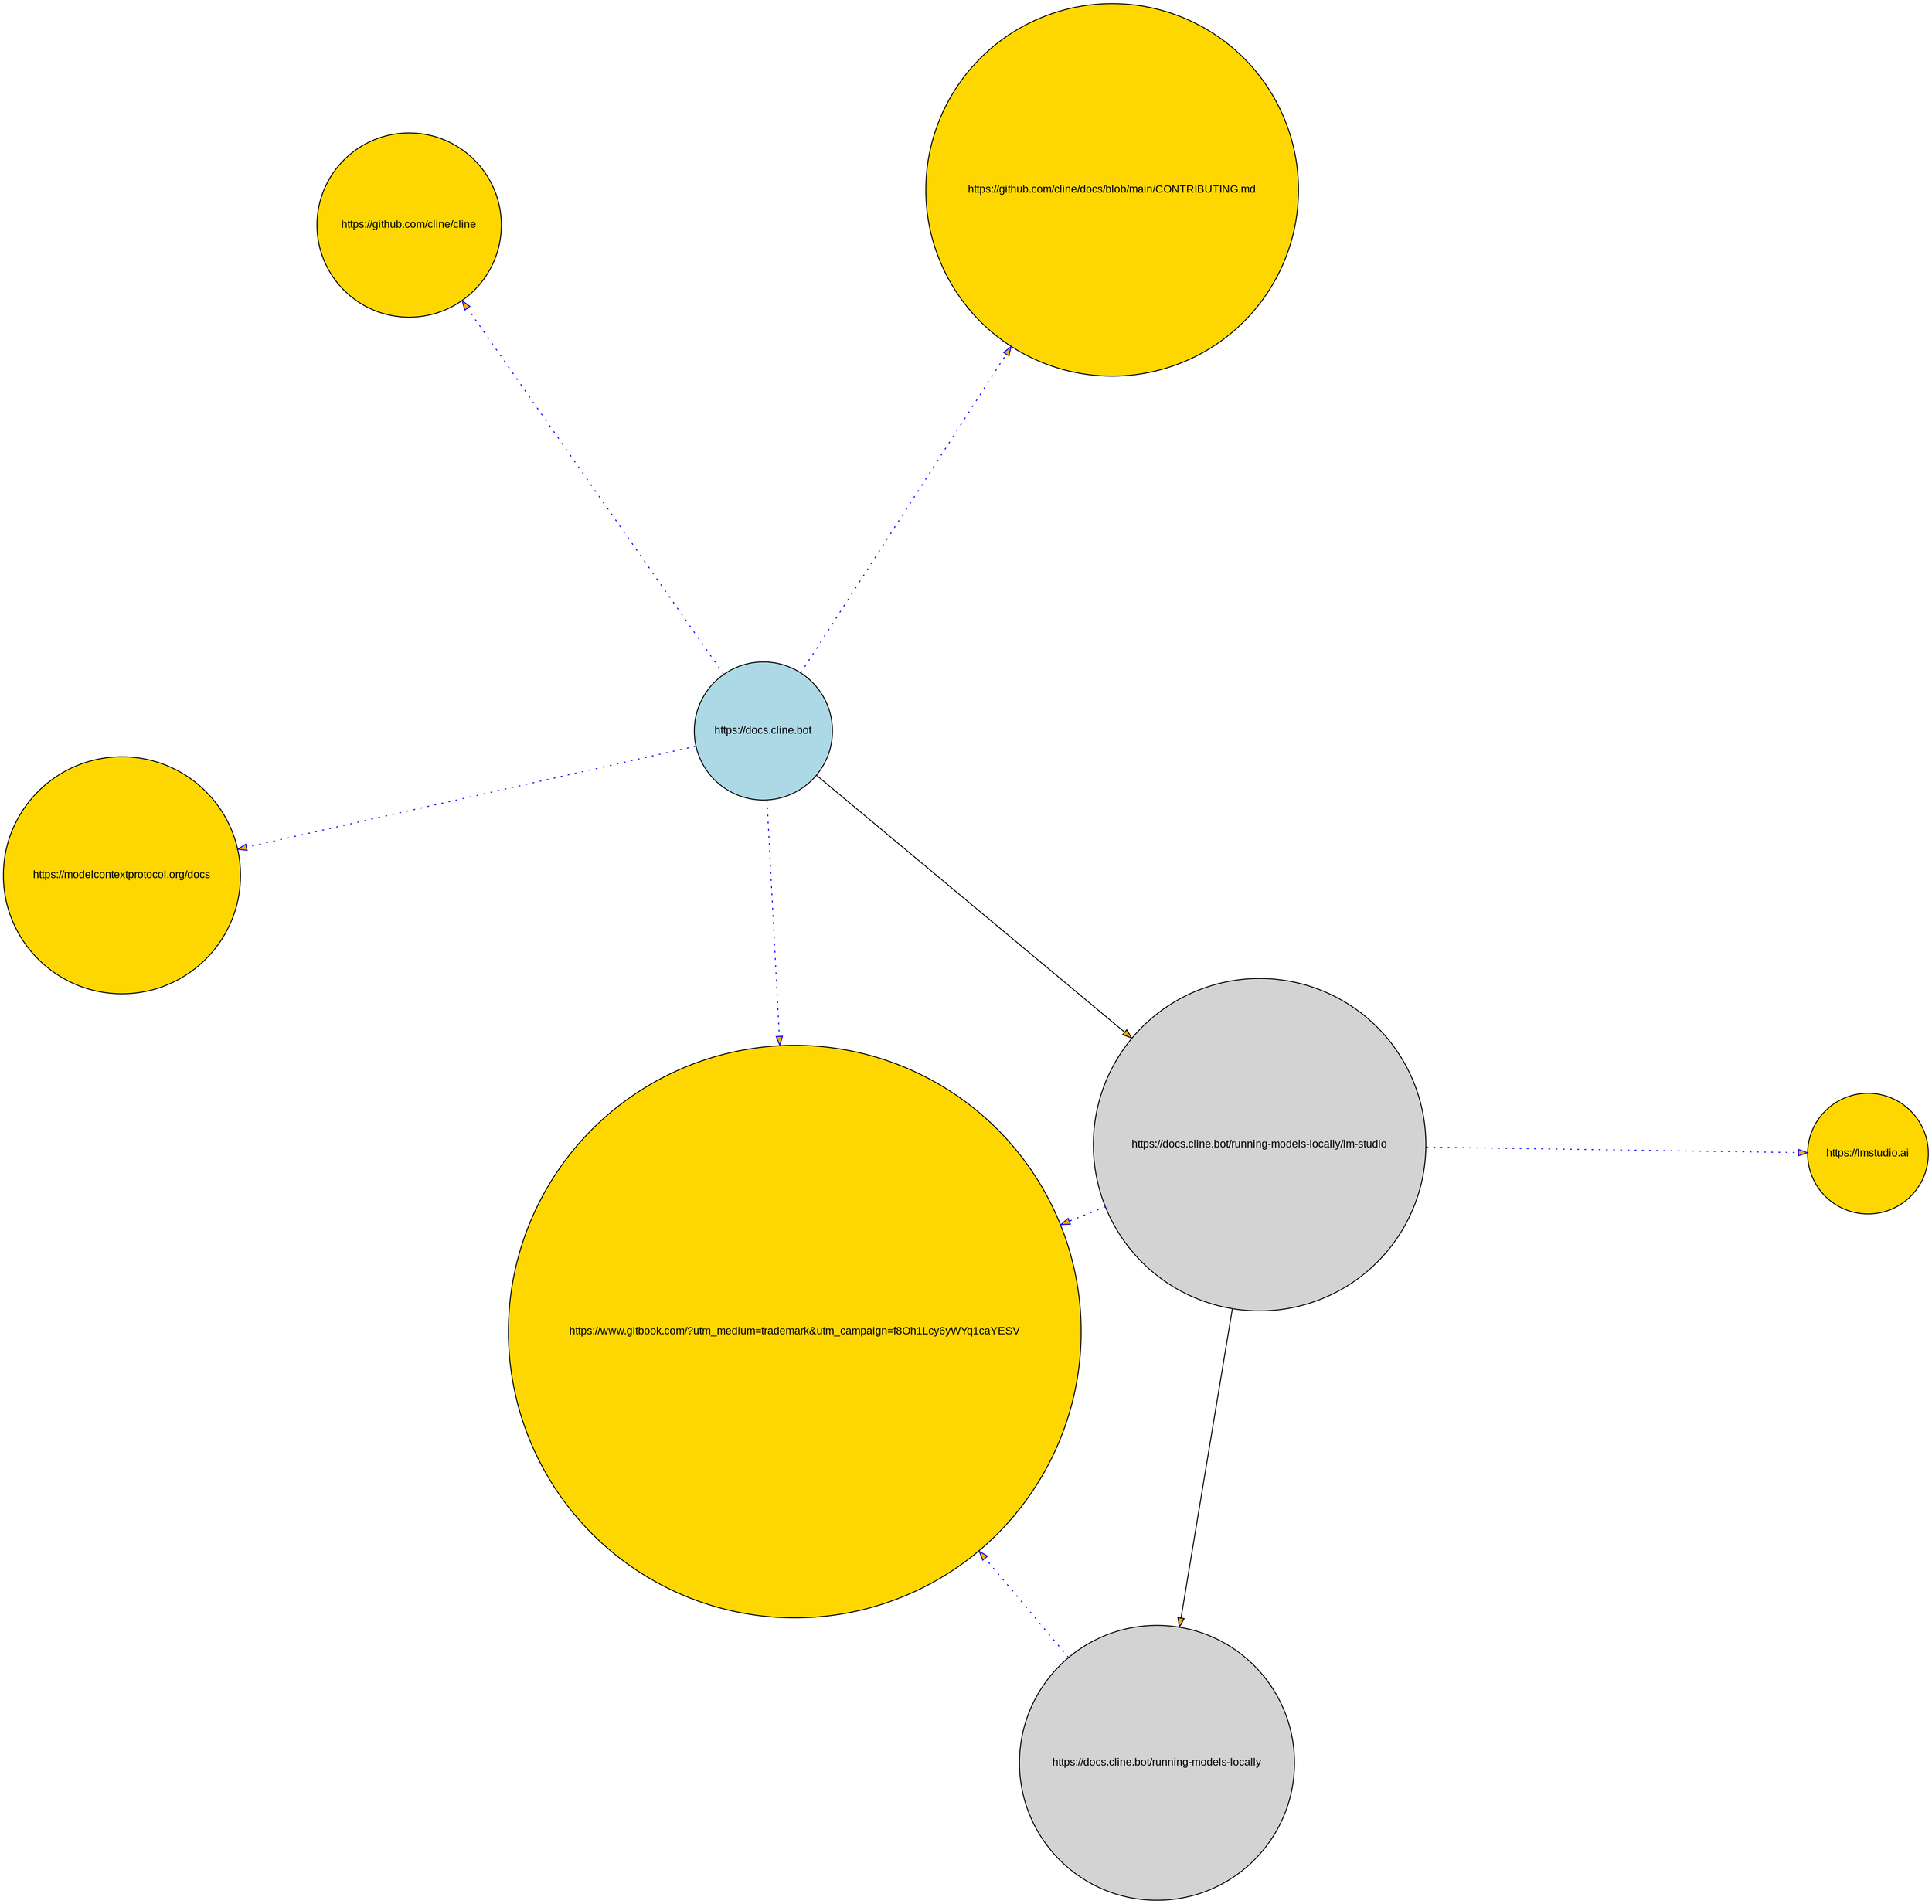 /* Generated Site Map */
digraph SiteMap {
    /* General Graph Attributes */
    graph [layout=neato, overlap=false, splines=true];
    node [shape=circle, fontname="Arial", fontsize=12, style=filled, fillcolor=lightgray];
    edge [fontname="Arial", fontsize=10, fillcolor=orange];

    /* Declare unique nodes with clickable links */
    {
        "https://docs.cline.bot/running-models-locally" [URL="https://docs.cline.bot/running-models-locally"];
        "https://docs.cline.bot/running-models-locally/lm-studio" [URL="https://docs.cline.bot/running-models-locally/lm-studio"];
        "https://docs.cline.bot" [URL="https://docs.cline.bot"];
    }

    /* Hierarchical Structure */
    "https://docs.cline.bot/running-models-locally/lm-studio" -> "https://docs.cline.bot/running-models-locally";
    "https://docs.cline.bot" -> "https://docs.cline.bot/running-models-locally/lm-studio";
    "https://docs.cline.bot" [fillcolor=lightblue];

    /* Cross-Links to Show Page Interconnections */
    edge [color=red, style=dashed];

    /* External Links */
    node [fillcolor=gold];
    "https://docs.cline.bot" -> "https://www.gitbook.com/?utm_medium=trademark&utm_campaign=f8Oh1Lcy6yWYq1caYESV" [URL="https://www.gitbook.com/?utm_medium=trademark&utm_campaign=f8Oh1Lcy6yWYq1caYESV", style=dotted, color=blue];
    "https://docs.cline.bot" -> "https://github.com/cline/docs/blob/main/CONTRIBUTING.md" [URL="https://github.com/cline/docs/blob/main/CONTRIBUTING.md", style=dotted, color=blue];
    "https://docs.cline.bot" -> "https://github.com/cline/cline" [URL="https://github.com/cline/cline", style=dotted, color=blue];
    "https://docs.cline.bot" -> "https://modelcontextprotocol.org/docs" [URL="https://modelcontextprotocol.org/docs", style=dotted, color=blue];
    "https://docs.cline.bot/running-models-locally/lm-studio" -> "https://www.gitbook.com/?utm_medium=trademark&utm_campaign=f8Oh1Lcy6yWYq1caYESV" [URL="https://www.gitbook.com/?utm_medium=trademark&utm_campaign=f8Oh1Lcy6yWYq1caYESV", style=dotted, color=blue];
    "https://docs.cline.bot/running-models-locally/lm-studio" -> "https://lmstudio.ai" [URL="https://lmstudio.ai", style=dotted, color=blue];
    "https://docs.cline.bot/running-models-locally" -> "https://www.gitbook.com/?utm_medium=trademark&utm_campaign=f8Oh1Lcy6yWYq1caYESV" [URL="https://www.gitbook.com/?utm_medium=trademark&utm_campaign=f8Oh1Lcy6yWYq1caYESV", style=dotted, color=blue];
}
